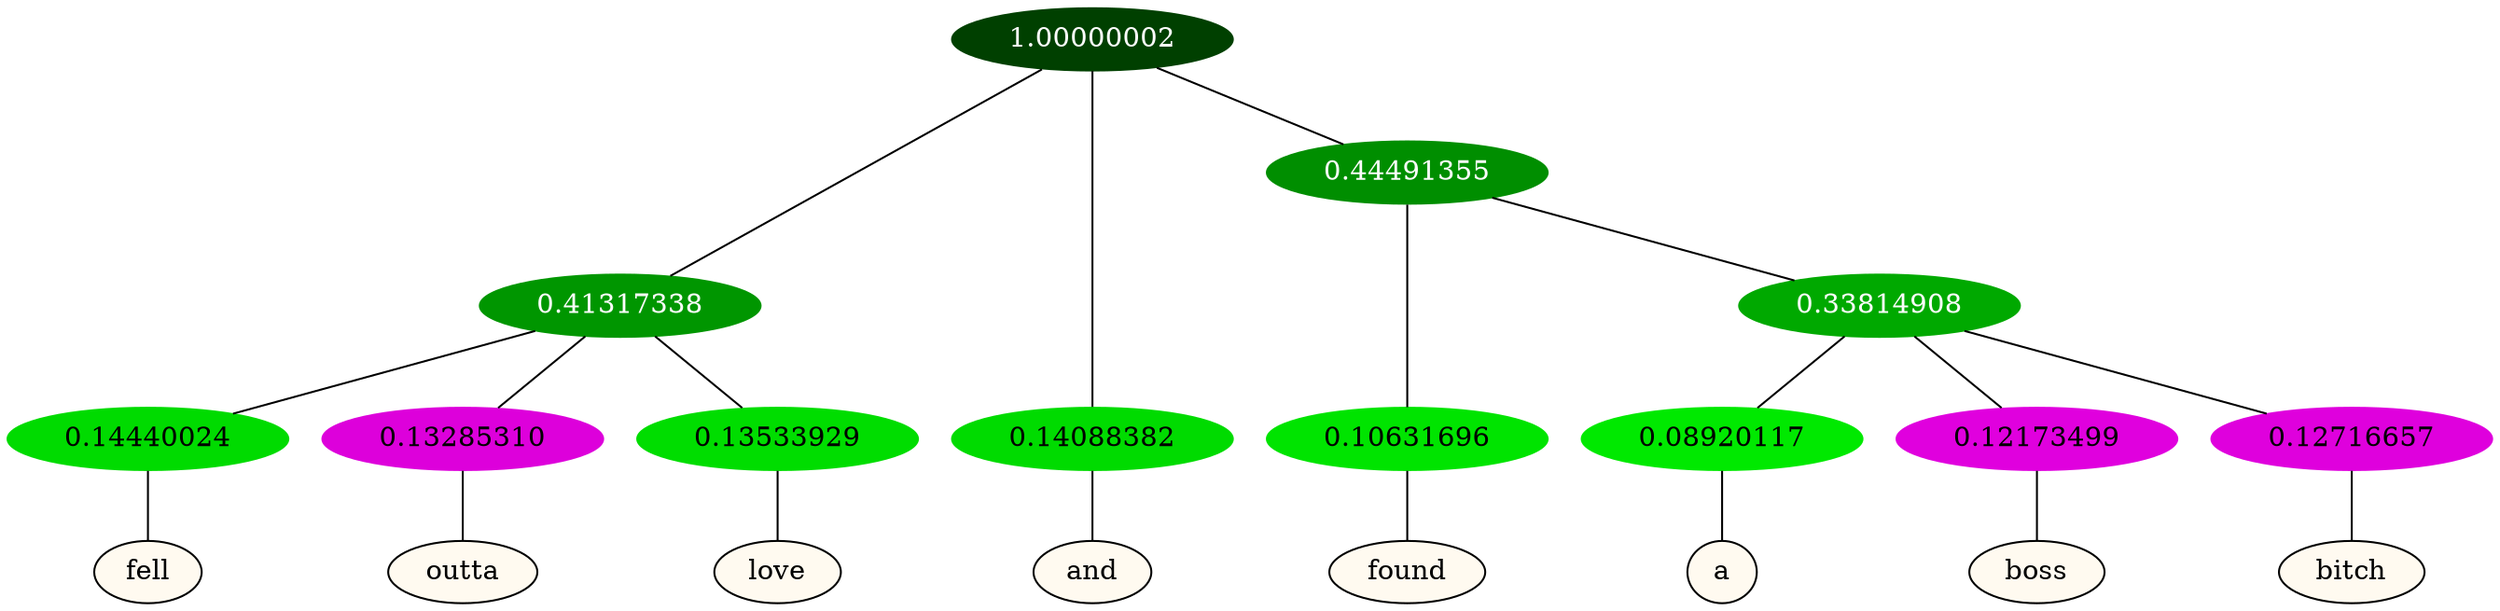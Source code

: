 graph {
	node [format=png height=0.15 nodesep=0.001 ordering=out overlap=prism overlap_scaling=0.01 ranksep=0.001 ratio=0.2 style=filled width=0.15]
	{
		rank=same
		a_w_4 [label=fell color=black fillcolor=floralwhite style="filled,solid"]
		a_w_5 [label=outta color=black fillcolor=floralwhite style="filled,solid"]
		a_w_6 [label=love color=black fillcolor=floralwhite style="filled,solid"]
		a_w_2 [label=and color=black fillcolor=floralwhite style="filled,solid"]
		a_w_7 [label=found color=black fillcolor=floralwhite style="filled,solid"]
		a_w_9 [label=a color=black fillcolor=floralwhite style="filled,solid"]
		a_w_10 [label=boss color=black fillcolor=floralwhite style="filled,solid"]
		a_w_11 [label=bitch color=black fillcolor=floralwhite style="filled,solid"]
	}
	a_n_4 -- a_w_4
	a_n_5 -- a_w_5
	a_n_6 -- a_w_6
	a_n_2 -- a_w_2
	a_n_7 -- a_w_7
	a_n_9 -- a_w_9
	a_n_10 -- a_w_10
	a_n_11 -- a_w_11
	{
		rank=same
		a_n_4 [label=0.14440024 color="0.334 1.000 0.856" fontcolor=black]
		a_n_5 [label=0.13285310 color="0.835 1.000 0.867" fontcolor=black]
		a_n_6 [label=0.13533929 color="0.334 1.000 0.865" fontcolor=black]
		a_n_2 [label=0.14088382 color="0.334 1.000 0.859" fontcolor=black]
		a_n_7 [label=0.10631696 color="0.334 1.000 0.894" fontcolor=black]
		a_n_9 [label=0.08920117 color="0.334 1.000 0.911" fontcolor=black]
		a_n_10 [label=0.12173499 color="0.835 1.000 0.878" fontcolor=black]
		a_n_11 [label=0.12716657 color="0.835 1.000 0.873" fontcolor=black]
	}
	a_n_0 [label=1.00000002 color="0.334 1.000 0.250" fontcolor=grey99]
	a_n_1 [label=0.41317338 color="0.334 1.000 0.587" fontcolor=grey99]
	a_n_0 -- a_n_1
	a_n_0 -- a_n_2
	a_n_3 [label=0.44491355 color="0.334 1.000 0.555" fontcolor=grey99]
	a_n_0 -- a_n_3
	a_n_1 -- a_n_4
	a_n_1 -- a_n_5
	a_n_1 -- a_n_6
	a_n_3 -- a_n_7
	a_n_8 [label=0.33814908 color="0.334 1.000 0.662" fontcolor=grey99]
	a_n_3 -- a_n_8
	a_n_8 -- a_n_9
	a_n_8 -- a_n_10
	a_n_8 -- a_n_11
}
